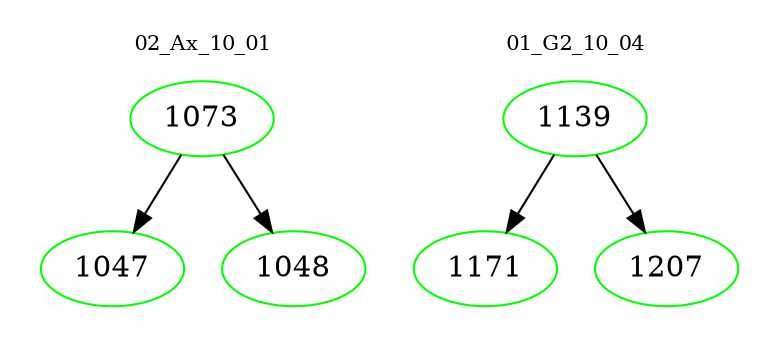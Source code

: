 digraph{
subgraph cluster_0 {
color = white
label = "02_Ax_10_01";
fontsize=10;
T0_1073 [label="1073", color="green"]
T0_1073 -> T0_1047 [color="black"]
T0_1047 [label="1047", color="green"]
T0_1073 -> T0_1048 [color="black"]
T0_1048 [label="1048", color="green"]
}
subgraph cluster_1 {
color = white
label = "01_G2_10_04";
fontsize=10;
T1_1139 [label="1139", color="green"]
T1_1139 -> T1_1171 [color="black"]
T1_1171 [label="1171", color="green"]
T1_1139 -> T1_1207 [color="black"]
T1_1207 [label="1207", color="green"]
}
}
